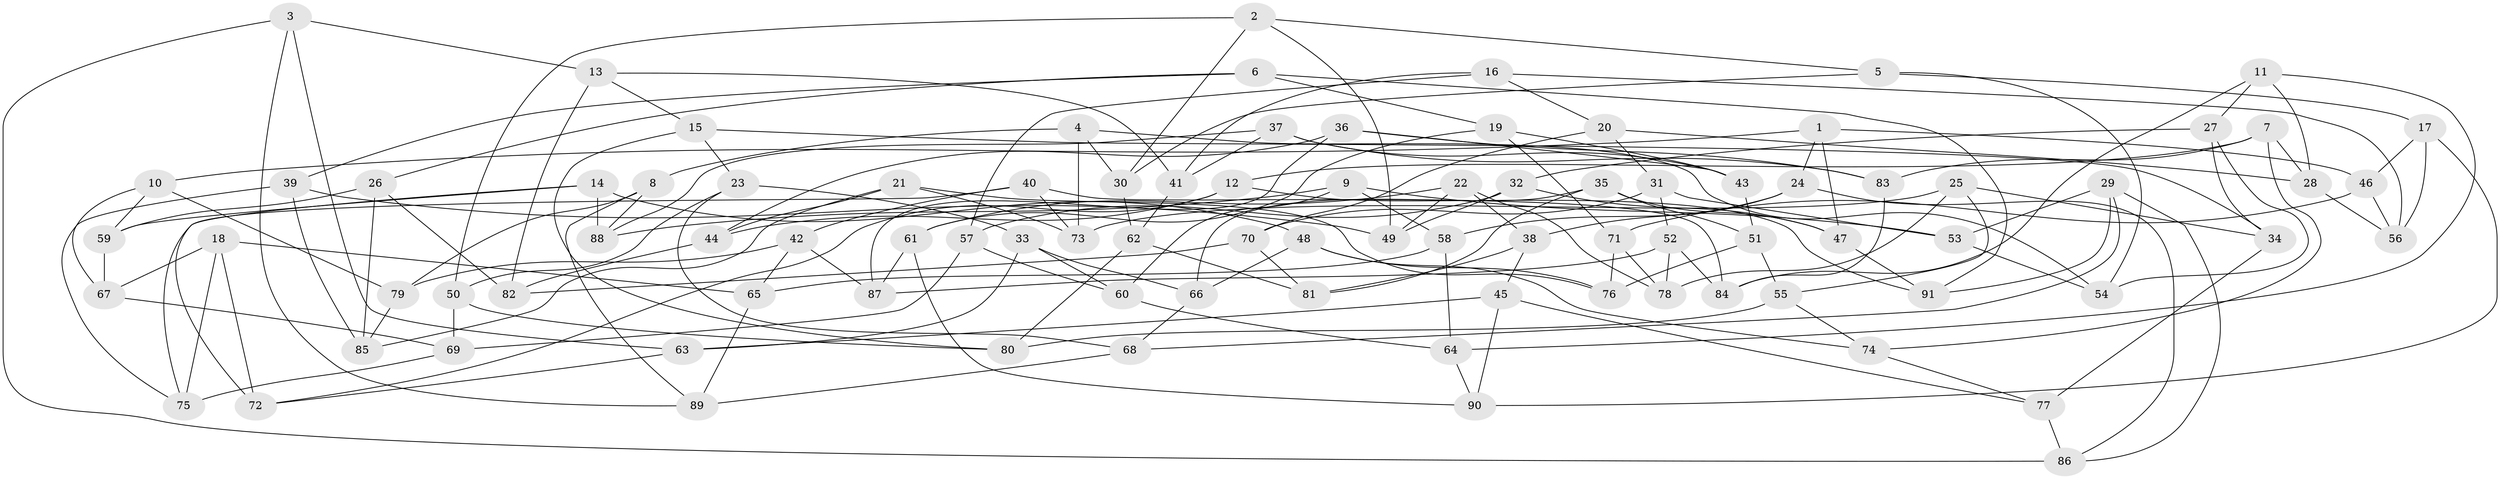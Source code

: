// coarse degree distribution, {4: 0.8307692307692308, 12: 0.015384615384615385, 9: 0.015384615384615385, 8: 0.015384615384615385, 3: 0.06153846153846154, 10: 0.046153846153846156, 11: 0.015384615384615385}
// Generated by graph-tools (version 1.1) at 2025/54/03/04/25 22:54:01]
// undirected, 91 vertices, 182 edges
graph export_dot {
  node [color=gray90,style=filled];
  1;
  2;
  3;
  4;
  5;
  6;
  7;
  8;
  9;
  10;
  11;
  12;
  13;
  14;
  15;
  16;
  17;
  18;
  19;
  20;
  21;
  22;
  23;
  24;
  25;
  26;
  27;
  28;
  29;
  30;
  31;
  32;
  33;
  34;
  35;
  36;
  37;
  38;
  39;
  40;
  41;
  42;
  43;
  44;
  45;
  46;
  47;
  48;
  49;
  50;
  51;
  52;
  53;
  54;
  55;
  56;
  57;
  58;
  59;
  60;
  61;
  62;
  63;
  64;
  65;
  66;
  67;
  68;
  69;
  70;
  71;
  72;
  73;
  74;
  75;
  76;
  77;
  78;
  79;
  80;
  81;
  82;
  83;
  84;
  85;
  86;
  87;
  88;
  89;
  90;
  91;
  1 -- 46;
  1 -- 10;
  1 -- 24;
  1 -- 47;
  2 -- 50;
  2 -- 5;
  2 -- 30;
  2 -- 49;
  3 -- 13;
  3 -- 63;
  3 -- 89;
  3 -- 86;
  4 -- 8;
  4 -- 30;
  4 -- 73;
  4 -- 54;
  5 -- 30;
  5 -- 17;
  5 -- 54;
  6 -- 26;
  6 -- 39;
  6 -- 19;
  6 -- 91;
  7 -- 28;
  7 -- 74;
  7 -- 83;
  7 -- 12;
  8 -- 88;
  8 -- 89;
  8 -- 79;
  9 -- 53;
  9 -- 60;
  9 -- 58;
  9 -- 88;
  10 -- 59;
  10 -- 79;
  10 -- 67;
  11 -- 27;
  11 -- 28;
  11 -- 84;
  11 -- 64;
  12 -- 72;
  12 -- 91;
  12 -- 44;
  13 -- 82;
  13 -- 41;
  13 -- 15;
  14 -- 88;
  14 -- 48;
  14 -- 72;
  14 -- 59;
  15 -- 34;
  15 -- 23;
  15 -- 80;
  16 -- 57;
  16 -- 20;
  16 -- 41;
  16 -- 56;
  17 -- 46;
  17 -- 56;
  17 -- 90;
  18 -- 75;
  18 -- 67;
  18 -- 65;
  18 -- 72;
  19 -- 71;
  19 -- 61;
  19 -- 43;
  20 -- 70;
  20 -- 31;
  20 -- 28;
  21 -- 85;
  21 -- 73;
  21 -- 76;
  21 -- 44;
  22 -- 61;
  22 -- 78;
  22 -- 49;
  22 -- 38;
  23 -- 68;
  23 -- 50;
  23 -- 33;
  24 -- 86;
  24 -- 38;
  24 -- 58;
  25 -- 73;
  25 -- 34;
  25 -- 55;
  25 -- 78;
  26 -- 85;
  26 -- 82;
  26 -- 59;
  27 -- 54;
  27 -- 32;
  27 -- 34;
  28 -- 56;
  29 -- 68;
  29 -- 53;
  29 -- 91;
  29 -- 86;
  30 -- 62;
  31 -- 52;
  31 -- 70;
  31 -- 53;
  32 -- 47;
  32 -- 57;
  32 -- 49;
  33 -- 63;
  33 -- 66;
  33 -- 60;
  34 -- 77;
  35 -- 81;
  35 -- 51;
  35 -- 47;
  35 -- 66;
  36 -- 44;
  36 -- 87;
  36 -- 83;
  36 -- 43;
  37 -- 41;
  37 -- 88;
  37 -- 43;
  37 -- 83;
  38 -- 81;
  38 -- 45;
  39 -- 85;
  39 -- 75;
  39 -- 49;
  40 -- 73;
  40 -- 75;
  40 -- 42;
  40 -- 84;
  41 -- 62;
  42 -- 79;
  42 -- 87;
  42 -- 65;
  43 -- 51;
  44 -- 82;
  45 -- 90;
  45 -- 63;
  45 -- 77;
  46 -- 71;
  46 -- 56;
  47 -- 91;
  48 -- 66;
  48 -- 76;
  48 -- 74;
  50 -- 69;
  50 -- 80;
  51 -- 76;
  51 -- 55;
  52 -- 78;
  52 -- 87;
  52 -- 84;
  53 -- 54;
  55 -- 74;
  55 -- 80;
  57 -- 69;
  57 -- 60;
  58 -- 65;
  58 -- 64;
  59 -- 67;
  60 -- 64;
  61 -- 90;
  61 -- 87;
  62 -- 81;
  62 -- 80;
  63 -- 72;
  64 -- 90;
  65 -- 89;
  66 -- 68;
  67 -- 69;
  68 -- 89;
  69 -- 75;
  70 -- 81;
  70 -- 82;
  71 -- 76;
  71 -- 78;
  74 -- 77;
  77 -- 86;
  79 -- 85;
  83 -- 84;
}
